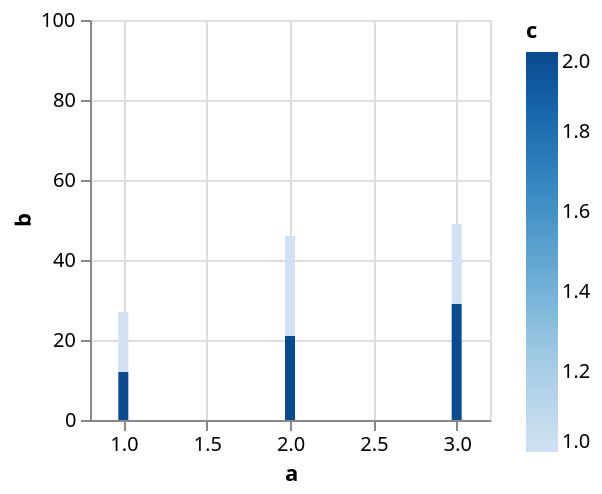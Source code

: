 {
  "$schema": "https://vega.github.io/schema/vega-lite/v5.json",
  "description": "Testing invalid",
  "data": {
    "values": [
      {"a": 1, "b": 15, "c": 1},
      {"a": 2, "b": 25, "c": 1},
      {"a": 3, "b": 20, "c": 1},
      {"a": 1, "b": 12, "c": 2},
      {"a": 2, "b": 21, "c": 2},
      {"a": 3, "b": 29, "c": 2},
      {"a": 1, "b": 8, "c": null},
      {"a": 2, "b": 31, "c": null},
      {"a": 3, "b": 49, "c": null}
    ]
  },
  "config": {
    "mark": {"invalid": "show", "tooltip": true}
  },
  "mark": "bar",
  "encoding": {
    "x": {"field": "a", "type": "quantitative"},
    "y": {"field": "b", "type": "quantitative"},
    "color": {"field": "c", "type": "quantitative"}
  }
}
